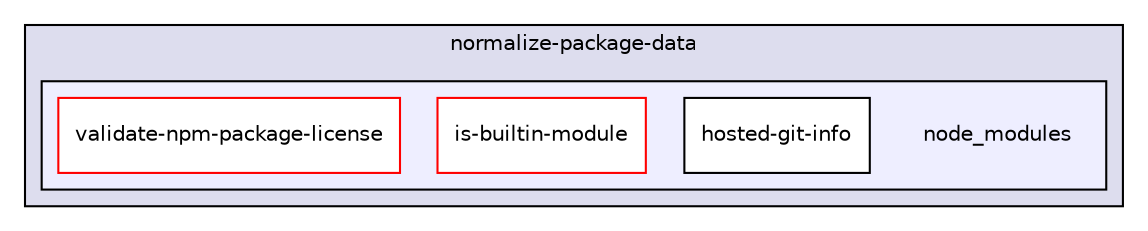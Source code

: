 digraph "gulp-src/node_modules/gulp/node_modules/gulp-util/node_modules/dateformat/node_modules/meow/node_modules/normalize-package-data/node_modules" {
  compound=true
  node [ fontsize="10", fontname="Helvetica"];
  edge [ labelfontsize="10", labelfontname="Helvetica"];
  subgraph clusterdir_9c02d37d0f553b76aca085749b9bd70b {
    graph [ bgcolor="#ddddee", pencolor="black", label="normalize-package-data" fontname="Helvetica", fontsize="10", URL="dir_9c02d37d0f553b76aca085749b9bd70b.html"]
  subgraph clusterdir_74c47d3407eea8e6e04efda062c5e612 {
    graph [ bgcolor="#eeeeff", pencolor="black", label="" URL="dir_74c47d3407eea8e6e04efda062c5e612.html"];
    dir_74c47d3407eea8e6e04efda062c5e612 [shape=plaintext label="node_modules"];
    dir_f8bd8950eac91eabe610cf98f33870c2 [shape=box label="hosted-git-info" color="black" fillcolor="white" style="filled" URL="dir_f8bd8950eac91eabe610cf98f33870c2.html"];
    dir_d0c2c21657e26fb29bf3b734a5d3dfe8 [shape=box label="is-builtin-module" color="red" fillcolor="white" style="filled" URL="dir_d0c2c21657e26fb29bf3b734a5d3dfe8.html"];
    dir_d48a07e7f6a7f6f96adaa523d1179d65 [shape=box label="validate-npm-package-license" color="red" fillcolor="white" style="filled" URL="dir_d48a07e7f6a7f6f96adaa523d1179d65.html"];
  }
  }
}
